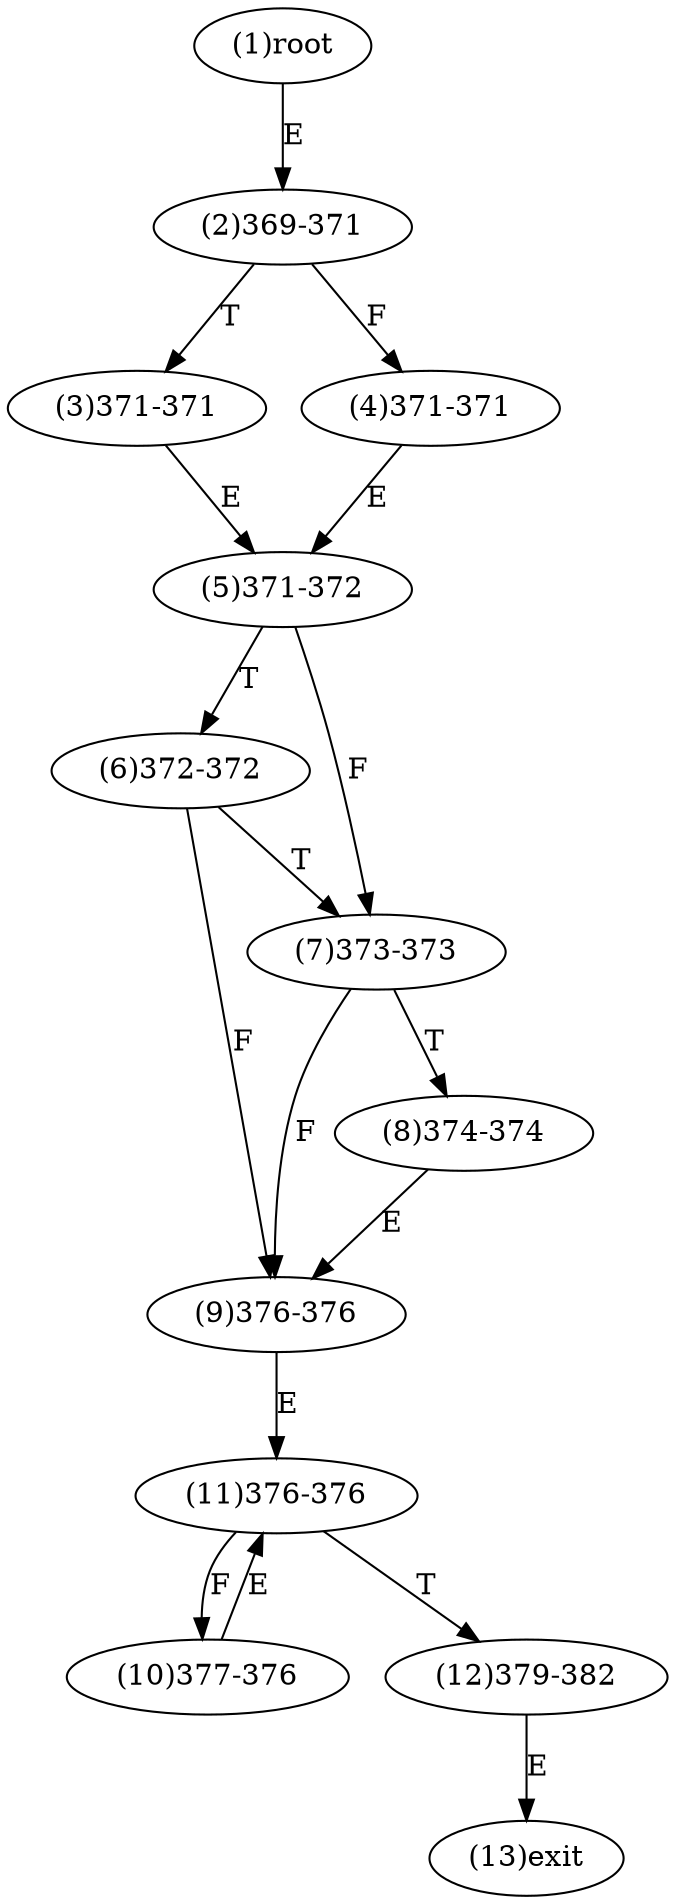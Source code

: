 digraph "" { 
1[ label="(1)root"];
2[ label="(2)369-371"];
3[ label="(3)371-371"];
4[ label="(4)371-371"];
5[ label="(5)371-372"];
6[ label="(6)372-372"];
7[ label="(7)373-373"];
8[ label="(8)374-374"];
9[ label="(9)376-376"];
10[ label="(10)377-376"];
11[ label="(11)376-376"];
12[ label="(12)379-382"];
13[ label="(13)exit"];
1->2[ label="E"];
2->4[ label="F"];
2->3[ label="T"];
3->5[ label="E"];
4->5[ label="E"];
5->7[ label="F"];
5->6[ label="T"];
6->9[ label="F"];
6->7[ label="T"];
7->9[ label="F"];
7->8[ label="T"];
8->9[ label="E"];
9->11[ label="E"];
10->11[ label="E"];
11->10[ label="F"];
11->12[ label="T"];
12->13[ label="E"];
}